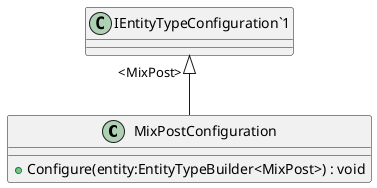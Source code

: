 @startuml
class MixPostConfiguration {
    + Configure(entity:EntityTypeBuilder<MixPost>) : void
}
"IEntityTypeConfiguration`1" "<MixPost>" <|-- MixPostConfiguration
@enduml
